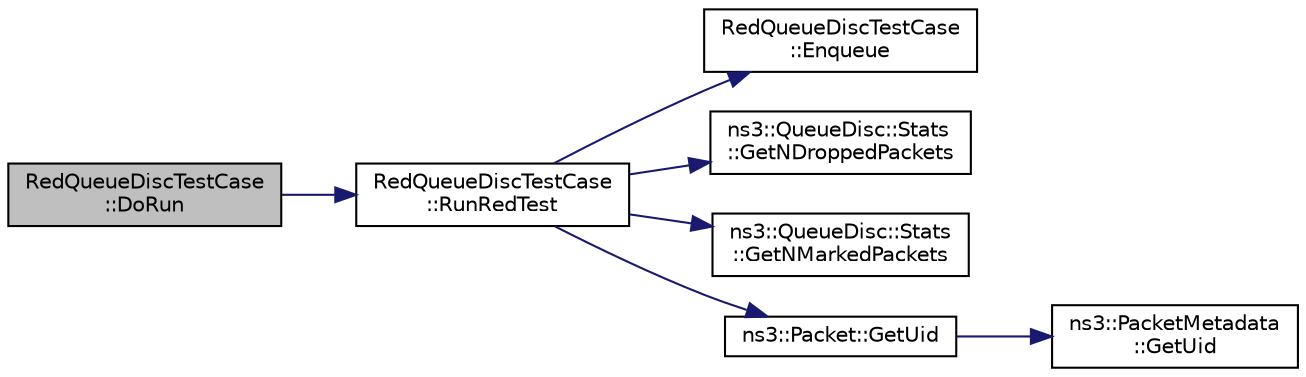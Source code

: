 digraph "RedQueueDiscTestCase::DoRun"
{
 // LATEX_PDF_SIZE
  edge [fontname="Helvetica",fontsize="10",labelfontname="Helvetica",labelfontsize="10"];
  node [fontname="Helvetica",fontsize="10",shape=record];
  rankdir="LR";
  Node1 [label="RedQueueDiscTestCase\l::DoRun",height=0.2,width=0.4,color="black", fillcolor="grey75", style="filled", fontcolor="black",tooltip="Implementation to actually run this TestCase."];
  Node1 -> Node2 [color="midnightblue",fontsize="10",style="solid",fontname="Helvetica"];
  Node2 [label="RedQueueDiscTestCase\l::RunRedTest",height=0.2,width=0.4,color="black", fillcolor="white", style="filled",URL="$class_red_queue_disc_test_case.html#a1580a6680062799f9317221c921f2a98",tooltip="Run RED test function."];
  Node2 -> Node3 [color="midnightblue",fontsize="10",style="solid",fontname="Helvetica"];
  Node3 [label="RedQueueDiscTestCase\l::Enqueue",height=0.2,width=0.4,color="black", fillcolor="white", style="filled",URL="$class_red_queue_disc_test_case.html#a231b433374e4485d83bcca3088685e31",tooltip="Enqueue function."];
  Node2 -> Node4 [color="midnightblue",fontsize="10",style="solid",fontname="Helvetica"];
  Node4 [label="ns3::QueueDisc::Stats\l::GetNDroppedPackets",height=0.2,width=0.4,color="black", fillcolor="white", style="filled",URL="$structns3_1_1_queue_disc_1_1_stats.html#a064346e6d236319f0115765050434305",tooltip="Get the number of packets dropped for the given reason."];
  Node2 -> Node5 [color="midnightblue",fontsize="10",style="solid",fontname="Helvetica"];
  Node5 [label="ns3::QueueDisc::Stats\l::GetNMarkedPackets",height=0.2,width=0.4,color="black", fillcolor="white", style="filled",URL="$structns3_1_1_queue_disc_1_1_stats.html#ac0c29b3b113fd6f7f60608dc6cc67957",tooltip="Get the number of packets marked for the given reason."];
  Node2 -> Node6 [color="midnightblue",fontsize="10",style="solid",fontname="Helvetica"];
  Node6 [label="ns3::Packet::GetUid",height=0.2,width=0.4,color="black", fillcolor="white", style="filled",URL="$classns3_1_1_packet.html#ab9f0b7e9cf21b7271eda0094e6ff2792",tooltip="Returns the packet's Uid."];
  Node6 -> Node7 [color="midnightblue",fontsize="10",style="solid",fontname="Helvetica"];
  Node7 [label="ns3::PacketMetadata\l::GetUid",height=0.2,width=0.4,color="black", fillcolor="white", style="filled",URL="$classns3_1_1_packet_metadata.html#aff25afa4a4e4304185feaeda79d0415f",tooltip="Get the packet Uid."];
}
